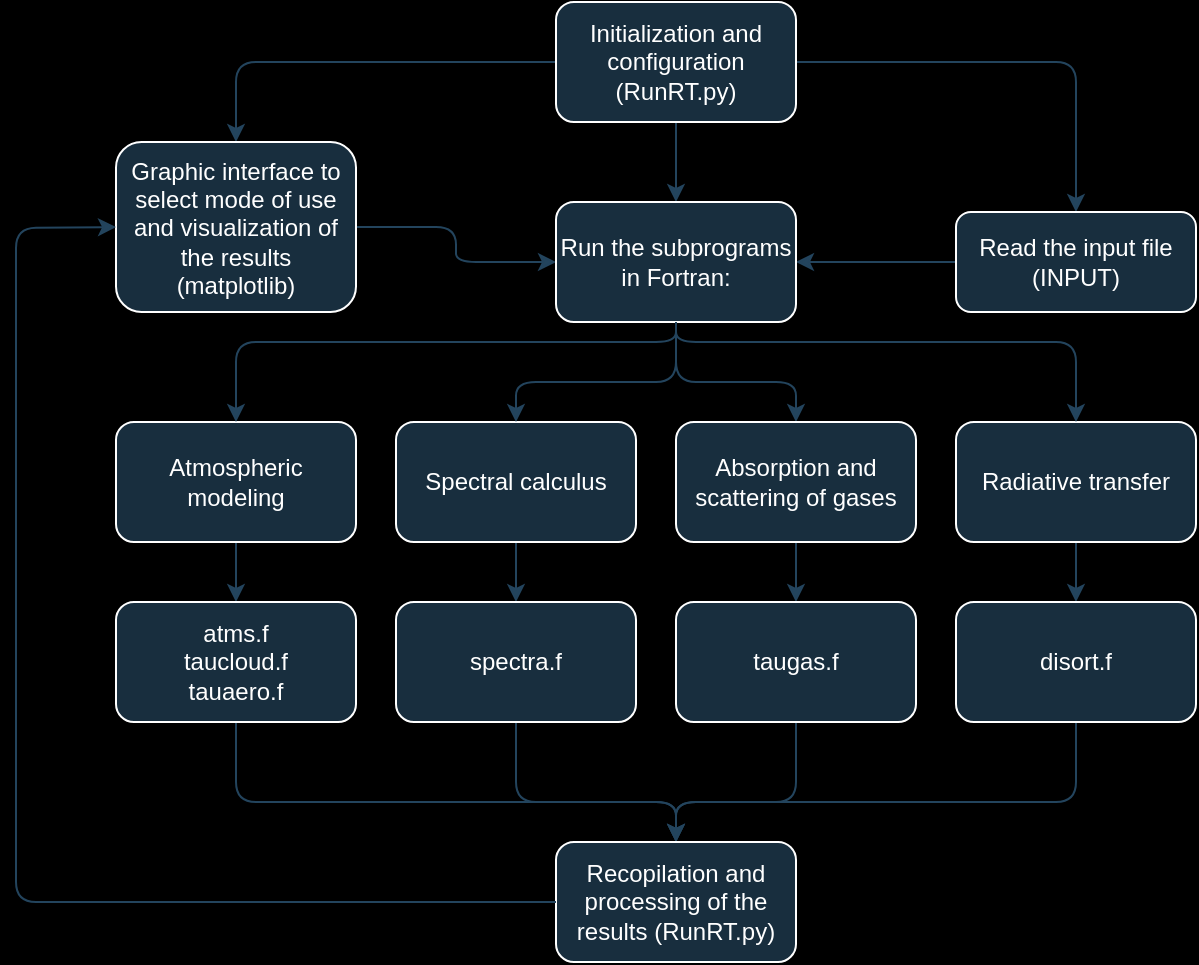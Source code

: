 <mxfile version="23.1.5" type="onedrive">
  <diagram name="Página-1" id="dBLILVgP2Mh8yOEqW_J6">
    <mxGraphModel grid="0" page="0" gridSize="9" guides="1" tooltips="1" connect="1" arrows="1" fold="1" pageScale="1" pageWidth="827" pageHeight="1169" background="#000000" math="0" shadow="0">
      <root>
        <mxCell id="0" />
        <mxCell id="1" parent="0" />
        <mxCell id="HKX-Zkw182bHUrJ0AyNo-4" value="" style="edgeStyle=orthogonalEdgeStyle;rounded=1;orthogonalLoop=1;jettySize=auto;html=1;labelBackgroundColor=none;strokeColor=#23445D;fontColor=default;" edge="1" parent="1" source="HKX-Zkw182bHUrJ0AyNo-1" target="HKX-Zkw182bHUrJ0AyNo-2">
          <mxGeometry relative="1" as="geometry" />
        </mxCell>
        <mxCell id="HKX-Zkw182bHUrJ0AyNo-6" value="" style="edgeStyle=orthogonalEdgeStyle;rounded=1;orthogonalLoop=1;jettySize=auto;html=1;labelBackgroundColor=none;strokeColor=#23445D;fontColor=default;" edge="1" parent="1" source="HKX-Zkw182bHUrJ0AyNo-1" target="HKX-Zkw182bHUrJ0AyNo-5">
          <mxGeometry relative="1" as="geometry" />
        </mxCell>
        <mxCell id="HKX-Zkw182bHUrJ0AyNo-9" value="" style="edgeStyle=orthogonalEdgeStyle;rounded=1;orthogonalLoop=1;jettySize=auto;html=1;labelBackgroundColor=none;strokeColor=#23445D;fontColor=default;" edge="1" parent="1" source="HKX-Zkw182bHUrJ0AyNo-1" target="HKX-Zkw182bHUrJ0AyNo-7">
          <mxGeometry relative="1" as="geometry" />
        </mxCell>
        <mxCell id="HKX-Zkw182bHUrJ0AyNo-1" value="Initialization and configuration (RunRT.py)" style="rounded=1;whiteSpace=wrap;html=1;labelBackgroundColor=none;fillColor=#182E3E;strokeColor=#FFFFFF;fontColor=#FFFFFF;" vertex="1" parent="1">
          <mxGeometry x="140" y="30" width="120" height="60" as="geometry" />
        </mxCell>
        <mxCell id="HKX-Zkw182bHUrJ0AyNo-12" value="" style="edgeStyle=orthogonalEdgeStyle;rounded=1;orthogonalLoop=1;jettySize=auto;html=1;labelBackgroundColor=none;strokeColor=#23445D;fontColor=default;" edge="1" parent="1" source="HKX-Zkw182bHUrJ0AyNo-2" target="HKX-Zkw182bHUrJ0AyNo-7">
          <mxGeometry relative="1" as="geometry" />
        </mxCell>
        <mxCell id="HKX-Zkw182bHUrJ0AyNo-2" value="Read the input file (INPUT)" style="rounded=1;whiteSpace=wrap;html=1;labelBackgroundColor=none;fillColor=#182E3E;strokeColor=#FFFFFF;fontColor=#FFFFFF;" vertex="1" parent="1">
          <mxGeometry x="340" y="135" width="120" height="50" as="geometry" />
        </mxCell>
        <mxCell id="HKX-Zkw182bHUrJ0AyNo-14" value="" style="edgeStyle=orthogonalEdgeStyle;rounded=1;orthogonalLoop=1;jettySize=auto;html=1;labelBackgroundColor=none;strokeColor=#23445D;fontColor=default;" edge="1" parent="1" source="HKX-Zkw182bHUrJ0AyNo-5" target="HKX-Zkw182bHUrJ0AyNo-7">
          <mxGeometry relative="1" as="geometry" />
        </mxCell>
        <mxCell id="HKX-Zkw182bHUrJ0AyNo-5" value="Graphic interface to select mode of use and visualization of the results (matplotlib)" style="rounded=1;whiteSpace=wrap;html=1;labelBackgroundColor=none;fillColor=#182E3E;strokeColor=#FFFFFF;fontColor=#FFFFFF;" vertex="1" parent="1">
          <mxGeometry x="-80" y="100" width="120" height="85" as="geometry" />
        </mxCell>
        <mxCell id="HKX-Zkw182bHUrJ0AyNo-19" value="" style="edgeStyle=orthogonalEdgeStyle;rounded=1;orthogonalLoop=1;jettySize=auto;html=1;labelBackgroundColor=none;strokeColor=#23445D;fontColor=default;" edge="1" parent="1" source="HKX-Zkw182bHUrJ0AyNo-7" target="HKX-Zkw182bHUrJ0AyNo-16">
          <mxGeometry relative="1" as="geometry">
            <Array as="points">
              <mxPoint x="200" y="220" />
              <mxPoint x="260" y="220" />
            </Array>
          </mxGeometry>
        </mxCell>
        <mxCell id="HKX-Zkw182bHUrJ0AyNo-7" value="Run the subprograms in Fortran:" style="rounded=1;whiteSpace=wrap;html=1;labelBackgroundColor=none;fillColor=#182E3E;strokeColor=#FFFFFF;fontColor=#FFFFFF;" vertex="1" parent="1">
          <mxGeometry x="140" y="130" width="120" height="60" as="geometry" />
        </mxCell>
        <mxCell id="HKX-Zkw182bHUrJ0AyNo-34" value="" style="edgeStyle=orthogonalEdgeStyle;rounded=1;orthogonalLoop=1;jettySize=auto;html=1;labelBackgroundColor=none;strokeColor=#23445D;fontColor=default;" edge="1" parent="1" source="HKX-Zkw182bHUrJ0AyNo-8" target="HKX-Zkw182bHUrJ0AyNo-26">
          <mxGeometry relative="1" as="geometry" />
        </mxCell>
        <mxCell id="HKX-Zkw182bHUrJ0AyNo-8" value="Atmospheric modeling" style="rounded=1;whiteSpace=wrap;html=1;labelBackgroundColor=none;fillColor=#182E3E;strokeColor=#FFFFFF;fontColor=#FFFFFF;" vertex="1" parent="1">
          <mxGeometry x="-80" y="240" width="120" height="60" as="geometry" />
        </mxCell>
        <mxCell id="HKX-Zkw182bHUrJ0AyNo-35" value="" style="edgeStyle=orthogonalEdgeStyle;rounded=1;orthogonalLoop=1;jettySize=auto;html=1;labelBackgroundColor=none;strokeColor=#23445D;fontColor=default;" edge="1" parent="1" source="HKX-Zkw182bHUrJ0AyNo-15" target="HKX-Zkw182bHUrJ0AyNo-27">
          <mxGeometry relative="1" as="geometry" />
        </mxCell>
        <mxCell id="HKX-Zkw182bHUrJ0AyNo-15" value="Spectral calculus" style="rounded=1;whiteSpace=wrap;html=1;labelBackgroundColor=none;fillColor=#182E3E;strokeColor=#FFFFFF;fontColor=#FFFFFF;" vertex="1" parent="1">
          <mxGeometry x="60" y="240" width="120" height="60" as="geometry" />
        </mxCell>
        <mxCell id="HKX-Zkw182bHUrJ0AyNo-36" value="" style="edgeStyle=orthogonalEdgeStyle;rounded=1;orthogonalLoop=1;jettySize=auto;html=1;labelBackgroundColor=none;strokeColor=#23445D;fontColor=default;" edge="1" parent="1" source="HKX-Zkw182bHUrJ0AyNo-16" target="HKX-Zkw182bHUrJ0AyNo-28">
          <mxGeometry relative="1" as="geometry" />
        </mxCell>
        <mxCell id="HKX-Zkw182bHUrJ0AyNo-16" value="Absorption and scattering of gases" style="rounded=1;whiteSpace=wrap;html=1;labelBackgroundColor=none;fillColor=#182E3E;strokeColor=#FFFFFF;fontColor=#FFFFFF;" vertex="1" parent="1">
          <mxGeometry x="200" y="240" width="120" height="60" as="geometry" />
        </mxCell>
        <mxCell id="HKX-Zkw182bHUrJ0AyNo-40" value="" style="edgeStyle=orthogonalEdgeStyle;rounded=1;orthogonalLoop=1;jettySize=auto;html=1;labelBackgroundColor=none;strokeColor=#23445D;fontColor=default;" edge="1" parent="1" source="HKX-Zkw182bHUrJ0AyNo-17" target="HKX-Zkw182bHUrJ0AyNo-29">
          <mxGeometry relative="1" as="geometry" />
        </mxCell>
        <mxCell id="HKX-Zkw182bHUrJ0AyNo-17" value="Radiative transfer" style="rounded=1;whiteSpace=wrap;html=1;labelBackgroundColor=none;fillColor=#182E3E;strokeColor=#FFFFFF;fontColor=#FFFFFF;" vertex="1" parent="1">
          <mxGeometry x="340" y="240" width="120" height="60" as="geometry" />
        </mxCell>
        <mxCell id="HKX-Zkw182bHUrJ0AyNo-20" value="" style="edgeStyle=orthogonalEdgeStyle;rounded=1;orthogonalLoop=1;jettySize=auto;html=1;exitX=0.5;exitY=1;exitDx=0;exitDy=0;entryX=0.5;entryY=0;entryDx=0;entryDy=0;labelBackgroundColor=none;strokeColor=#23445D;fontColor=default;" edge="1" parent="1" source="HKX-Zkw182bHUrJ0AyNo-7" target="HKX-Zkw182bHUrJ0AyNo-17">
          <mxGeometry relative="1" as="geometry">
            <mxPoint x="220" y="202.5" as="sourcePoint" />
            <mxPoint x="280" y="252.5" as="targetPoint" />
            <Array as="points">
              <mxPoint x="200" y="200" />
              <mxPoint x="400" y="200" />
            </Array>
          </mxGeometry>
        </mxCell>
        <mxCell id="HKX-Zkw182bHUrJ0AyNo-22" value="" style="edgeStyle=orthogonalEdgeStyle;rounded=1;orthogonalLoop=1;jettySize=auto;html=1;entryX=0.5;entryY=0;entryDx=0;entryDy=0;labelBackgroundColor=none;strokeColor=#23445D;fontColor=default;" edge="1" parent="1" target="HKX-Zkw182bHUrJ0AyNo-15">
          <mxGeometry relative="1" as="geometry">
            <mxPoint x="200" y="190" as="sourcePoint" />
            <mxPoint x="270" y="250" as="targetPoint" />
            <Array as="points">
              <mxPoint x="200" y="220" />
              <mxPoint x="120" y="220" />
            </Array>
          </mxGeometry>
        </mxCell>
        <mxCell id="HKX-Zkw182bHUrJ0AyNo-24" value="" style="edgeStyle=orthogonalEdgeStyle;rounded=1;orthogonalLoop=1;jettySize=auto;html=1;exitX=0.5;exitY=1;exitDx=0;exitDy=0;entryX=0.5;entryY=0;entryDx=0;entryDy=0;labelBackgroundColor=none;strokeColor=#23445D;fontColor=default;" edge="1" parent="1" target="HKX-Zkw182bHUrJ0AyNo-8">
          <mxGeometry relative="1" as="geometry">
            <mxPoint x="200" y="190" as="sourcePoint" />
            <mxPoint x="-20" y="230" as="targetPoint" />
            <Array as="points">
              <mxPoint x="200" y="200" />
              <mxPoint x="-20" y="200" />
            </Array>
          </mxGeometry>
        </mxCell>
        <mxCell id="HKX-Zkw182bHUrJ0AyNo-42" value="" style="edgeStyle=orthogonalEdgeStyle;rounded=1;orthogonalLoop=1;jettySize=auto;html=1;labelBackgroundColor=none;strokeColor=#23445D;fontColor=default;" edge="1" parent="1" source="HKX-Zkw182bHUrJ0AyNo-26" target="HKX-Zkw182bHUrJ0AyNo-41">
          <mxGeometry relative="1" as="geometry">
            <Array as="points">
              <mxPoint x="-20" y="430" />
              <mxPoint x="200" y="430" />
            </Array>
          </mxGeometry>
        </mxCell>
        <mxCell id="HKX-Zkw182bHUrJ0AyNo-26" value="atms.f&lt;br&gt;taucloud.f&lt;br&gt;tauaero.f" style="rounded=1;whiteSpace=wrap;html=1;labelBackgroundColor=none;fillColor=#182E3E;strokeColor=#FFFFFF;fontColor=#FFFFFF;" vertex="1" parent="1">
          <mxGeometry x="-80" y="330" width="120" height="60" as="geometry" />
        </mxCell>
        <mxCell id="HKX-Zkw182bHUrJ0AyNo-43" value="" style="edgeStyle=orthogonalEdgeStyle;rounded=1;orthogonalLoop=1;jettySize=auto;html=1;labelBackgroundColor=none;strokeColor=#23445D;fontColor=default;" edge="1" parent="1" source="HKX-Zkw182bHUrJ0AyNo-27" target="HKX-Zkw182bHUrJ0AyNo-41">
          <mxGeometry relative="1" as="geometry">
            <Array as="points">
              <mxPoint x="120" y="430" />
              <mxPoint x="200" y="430" />
            </Array>
          </mxGeometry>
        </mxCell>
        <mxCell id="HKX-Zkw182bHUrJ0AyNo-27" value="spectra.f" style="rounded=1;whiteSpace=wrap;html=1;labelBackgroundColor=none;fillColor=#182E3E;strokeColor=#FFFFFF;fontColor=#FFFFFF;" vertex="1" parent="1">
          <mxGeometry x="60" y="330" width="120" height="60" as="geometry" />
        </mxCell>
        <mxCell id="HKX-Zkw182bHUrJ0AyNo-44" value="" style="edgeStyle=orthogonalEdgeStyle;rounded=1;orthogonalLoop=1;jettySize=auto;html=1;labelBackgroundColor=none;strokeColor=#23445D;fontColor=default;" edge="1" parent="1" source="HKX-Zkw182bHUrJ0AyNo-28" target="HKX-Zkw182bHUrJ0AyNo-41">
          <mxGeometry relative="1" as="geometry">
            <Array as="points">
              <mxPoint x="260" y="430" />
              <mxPoint x="200" y="430" />
            </Array>
          </mxGeometry>
        </mxCell>
        <mxCell id="HKX-Zkw182bHUrJ0AyNo-28" value="taugas.f" style="rounded=1;whiteSpace=wrap;html=1;labelBackgroundColor=none;fillColor=#182E3E;strokeColor=#FFFFFF;fontColor=#FFFFFF;" vertex="1" parent="1">
          <mxGeometry x="200" y="330" width="120" height="60" as="geometry" />
        </mxCell>
        <mxCell id="HKX-Zkw182bHUrJ0AyNo-45" value="" style="edgeStyle=orthogonalEdgeStyle;rounded=1;orthogonalLoop=1;jettySize=auto;html=1;labelBackgroundColor=none;strokeColor=#23445D;fontColor=default;" edge="1" parent="1" source="HKX-Zkw182bHUrJ0AyNo-29" target="HKX-Zkw182bHUrJ0AyNo-41">
          <mxGeometry relative="1" as="geometry">
            <Array as="points">
              <mxPoint x="400" y="430" />
              <mxPoint x="200" y="430" />
            </Array>
          </mxGeometry>
        </mxCell>
        <mxCell id="HKX-Zkw182bHUrJ0AyNo-29" value="disort.f" style="rounded=1;whiteSpace=wrap;html=1;labelBackgroundColor=none;fillColor=#182E3E;strokeColor=#FFFFFF;fontColor=#FFFFFF;" vertex="1" parent="1">
          <mxGeometry x="340" y="330" width="120" height="60" as="geometry" />
        </mxCell>
        <mxCell id="HKX-Zkw182bHUrJ0AyNo-41" value="Recopilation and processing of the results (RunRT.py)" style="rounded=1;whiteSpace=wrap;html=1;labelBackgroundColor=none;fillColor=#182E3E;strokeColor=#FFFFFF;fontColor=#FFFFFF;" vertex="1" parent="1">
          <mxGeometry x="140" y="450" width="120" height="60" as="geometry" />
        </mxCell>
        <mxCell id="HKX-Zkw182bHUrJ0AyNo-47" value="" style="endArrow=classic;html=1;rounded=1;entryX=0;entryY=0.5;entryDx=0;entryDy=0;exitX=0;exitY=0.5;exitDx=0;exitDy=0;labelBackgroundColor=none;strokeColor=#23445D;fontColor=default;" edge="1" parent="1" source="HKX-Zkw182bHUrJ0AyNo-41" target="HKX-Zkw182bHUrJ0AyNo-5">
          <mxGeometry width="50" height="50" relative="1" as="geometry">
            <mxPoint x="90" y="370" as="sourcePoint" />
            <mxPoint x="140" y="320" as="targetPoint" />
            <Array as="points">
              <mxPoint x="-130" y="480" />
              <mxPoint x="-130" y="143" />
            </Array>
          </mxGeometry>
        </mxCell>
      </root>
    </mxGraphModel>
  </diagram>
</mxfile>
